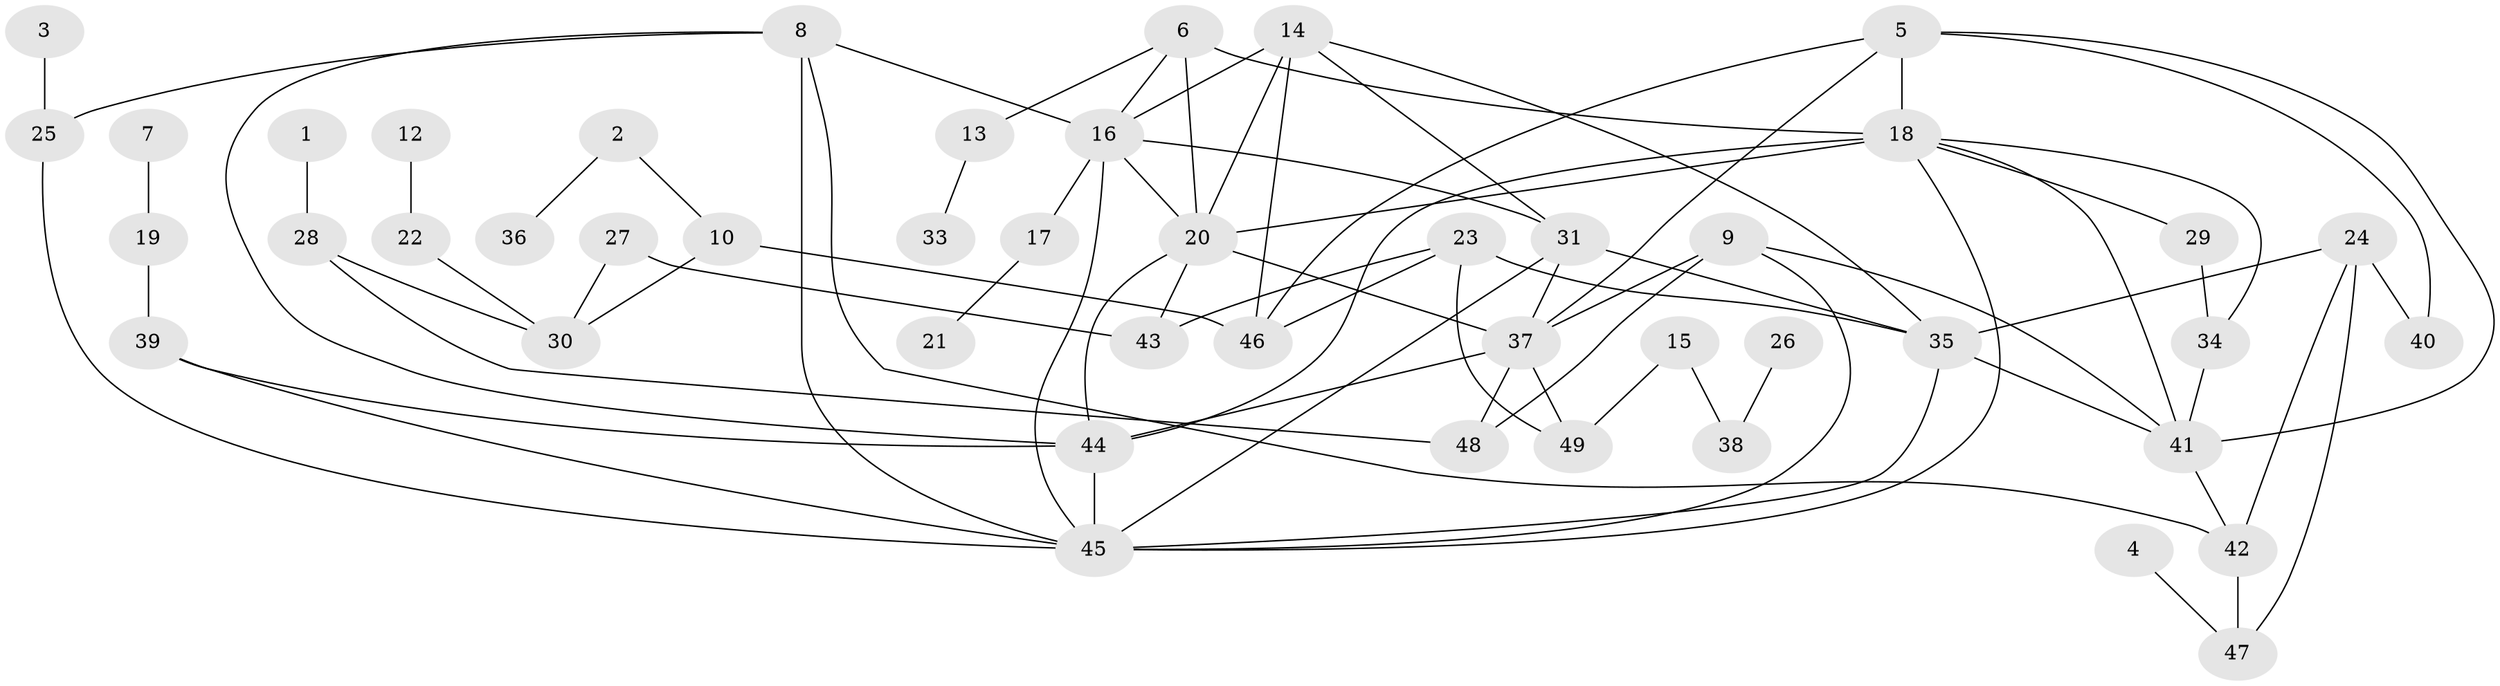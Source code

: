 // original degree distribution, {1: 0.17391304347826086, 4: 0.13043478260869565, 3: 0.2608695652173913, 2: 0.2028985507246377, 5: 0.15942028985507245, 0: 0.028985507246376812, 7: 0.014492753623188406, 6: 0.014492753623188406, 8: 0.014492753623188406}
// Generated by graph-tools (version 1.1) at 2025/35/03/04/25 23:35:49]
// undirected, 47 vertices, 80 edges
graph export_dot {
  node [color=gray90,style=filled];
  1;
  2;
  3;
  4;
  5;
  6;
  7;
  8;
  9;
  10;
  12;
  13;
  14;
  15;
  16;
  17;
  18;
  19;
  20;
  21;
  22;
  23;
  24;
  25;
  26;
  27;
  28;
  29;
  30;
  31;
  33;
  34;
  35;
  36;
  37;
  38;
  39;
  40;
  41;
  42;
  43;
  44;
  45;
  46;
  47;
  48;
  49;
  1 -- 28 [weight=1.0];
  2 -- 10 [weight=1.0];
  2 -- 36 [weight=1.0];
  3 -- 25 [weight=1.0];
  4 -- 47 [weight=1.0];
  5 -- 18 [weight=1.0];
  5 -- 37 [weight=1.0];
  5 -- 40 [weight=1.0];
  5 -- 41 [weight=1.0];
  5 -- 46 [weight=1.0];
  6 -- 13 [weight=1.0];
  6 -- 16 [weight=1.0];
  6 -- 18 [weight=2.0];
  6 -- 20 [weight=1.0];
  7 -- 19 [weight=1.0];
  8 -- 16 [weight=1.0];
  8 -- 25 [weight=1.0];
  8 -- 42 [weight=1.0];
  8 -- 44 [weight=1.0];
  8 -- 45 [weight=1.0];
  9 -- 37 [weight=1.0];
  9 -- 41 [weight=1.0];
  9 -- 45 [weight=1.0];
  9 -- 48 [weight=1.0];
  10 -- 30 [weight=1.0];
  10 -- 46 [weight=1.0];
  12 -- 22 [weight=1.0];
  13 -- 33 [weight=1.0];
  14 -- 16 [weight=1.0];
  14 -- 20 [weight=1.0];
  14 -- 31 [weight=1.0];
  14 -- 35 [weight=1.0];
  14 -- 46 [weight=1.0];
  15 -- 38 [weight=1.0];
  15 -- 49 [weight=2.0];
  16 -- 17 [weight=1.0];
  16 -- 20 [weight=1.0];
  16 -- 31 [weight=1.0];
  16 -- 45 [weight=1.0];
  17 -- 21 [weight=1.0];
  18 -- 20 [weight=1.0];
  18 -- 29 [weight=1.0];
  18 -- 34 [weight=1.0];
  18 -- 41 [weight=1.0];
  18 -- 44 [weight=1.0];
  18 -- 45 [weight=1.0];
  19 -- 39 [weight=1.0];
  20 -- 37 [weight=1.0];
  20 -- 43 [weight=1.0];
  20 -- 44 [weight=1.0];
  22 -- 30 [weight=1.0];
  23 -- 35 [weight=1.0];
  23 -- 43 [weight=1.0];
  23 -- 46 [weight=1.0];
  23 -- 49 [weight=2.0];
  24 -- 35 [weight=1.0];
  24 -- 40 [weight=1.0];
  24 -- 42 [weight=1.0];
  24 -- 47 [weight=1.0];
  25 -- 45 [weight=1.0];
  26 -- 38 [weight=1.0];
  27 -- 30 [weight=1.0];
  27 -- 43 [weight=1.0];
  28 -- 30 [weight=1.0];
  28 -- 48 [weight=1.0];
  29 -- 34 [weight=1.0];
  31 -- 35 [weight=1.0];
  31 -- 37 [weight=1.0];
  31 -- 45 [weight=1.0];
  34 -- 41 [weight=1.0];
  35 -- 41 [weight=1.0];
  35 -- 45 [weight=1.0];
  37 -- 44 [weight=1.0];
  37 -- 48 [weight=1.0];
  37 -- 49 [weight=1.0];
  39 -- 44 [weight=1.0];
  39 -- 45 [weight=1.0];
  41 -- 42 [weight=1.0];
  42 -- 47 [weight=1.0];
  44 -- 45 [weight=1.0];
}
